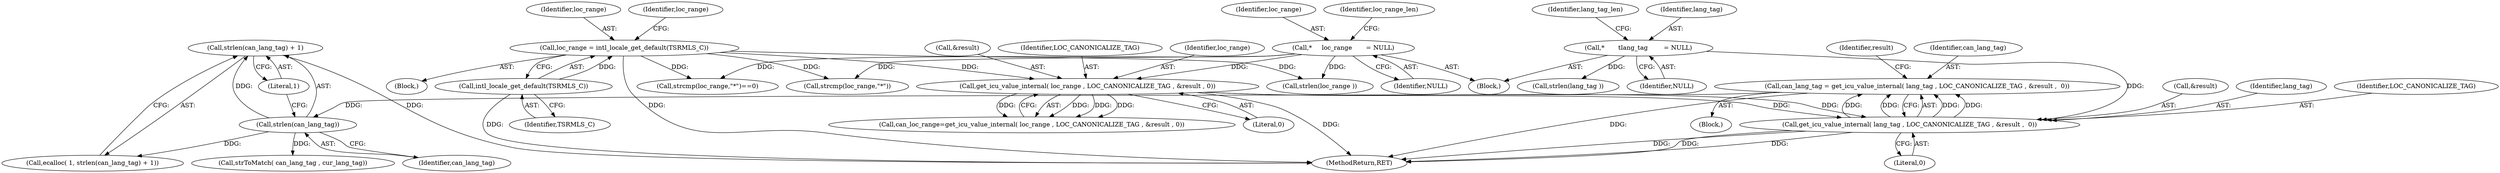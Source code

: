 digraph "0_php-src_97eff7eb57fc2320c267a949cffd622c38712484?w=1_10@API" {
"1000221" [label="(Call,strlen(can_lang_tag) + 1)"];
"1000222" [label="(Call,strlen(can_lang_tag))"];
"1000203" [label="(Call,can_lang_tag = get_icu_value_internal( lang_tag , LOC_CANONICALIZE_TAG , &result ,  0))"];
"1000205" [label="(Call,get_icu_value_internal( lang_tag , LOC_CANONICALIZE_TAG , &result ,  0))"];
"1000116" [label="(Call,*       \tlang_tag        = NULL)"];
"1000191" [label="(Call,get_icu_value_internal( loc_range , LOC_CANONICALIZE_TAG , &result , 0))"];
"1000124" [label="(Call,*     loc_range       = NULL)"];
"1000174" [label="(Call,loc_range = intl_locale_get_default(TSRMLS_C))"];
"1000176" [label="(Call,intl_locale_get_default(TSRMLS_C))"];
"1000221" [label="(Call,strlen(can_lang_tag) + 1)"];
"1000192" [label="(Identifier,loc_range)"];
"1000174" [label="(Call,loc_range = intl_locale_get_default(TSRMLS_C))"];
"1000227" [label="(Call,strToMatch( can_lang_tag , cur_lang_tag))"];
"1000431" [label="(MethodReturn,RET)"];
"1000194" [label="(Call,&result)"];
"1000126" [label="(Identifier,NULL)"];
"1000175" [label="(Identifier,loc_range)"];
"1000205" [label="(Call,get_icu_value_internal( lang_tag , LOC_CANONICALIZE_TAG , &result ,  0))"];
"1000193" [label="(Identifier,LOC_CANONICALIZE_TAG)"];
"1000364" [label="(Call,strlen(loc_range ))"];
"1000177" [label="(Identifier,TSRMLS_C)"];
"1000219" [label="(Call,ecalloc( 1, strlen(can_lang_tag) + 1))"];
"1000179" [label="(Call,strcmp(loc_range,\"*\")==0)"];
"1000118" [label="(Identifier,NULL)"];
"1000222" [label="(Call,strlen(can_lang_tag))"];
"1000181" [label="(Identifier,loc_range)"];
"1000188" [label="(Block,)"];
"1000191" [label="(Call,get_icu_value_internal( loc_range , LOC_CANONICALIZE_TAG , &result , 0))"];
"1000213" [label="(Identifier,result)"];
"1000208" [label="(Call,&result)"];
"1000223" [label="(Identifier,can_lang_tag)"];
"1000116" [label="(Call,*       \tlang_tag        = NULL)"];
"1000125" [label="(Identifier,loc_range)"];
"1000121" [label="(Identifier,lang_tag_len)"];
"1000189" [label="(Call,can_loc_range=get_icu_value_internal( loc_range , LOC_CANONICALIZE_TAG , &result , 0))"];
"1000206" [label="(Identifier,lang_tag)"];
"1000114" [label="(Block,)"];
"1000173" [label="(Block,)"];
"1000224" [label="(Literal,1)"];
"1000117" [label="(Identifier,lang_tag)"];
"1000176" [label="(Call,intl_locale_get_default(TSRMLS_C))"];
"1000343" [label="(Call,strlen(lang_tag ))"];
"1000129" [label="(Identifier,loc_range_len)"];
"1000180" [label="(Call,strcmp(loc_range,\"*\"))"];
"1000207" [label="(Identifier,LOC_CANONICALIZE_TAG)"];
"1000196" [label="(Literal,0)"];
"1000203" [label="(Call,can_lang_tag = get_icu_value_internal( lang_tag , LOC_CANONICALIZE_TAG , &result ,  0))"];
"1000204" [label="(Identifier,can_lang_tag)"];
"1000124" [label="(Call,*     loc_range       = NULL)"];
"1000210" [label="(Literal,0)"];
"1000221" -> "1000219"  [label="AST: "];
"1000221" -> "1000224"  [label="CFG: "];
"1000222" -> "1000221"  [label="AST: "];
"1000224" -> "1000221"  [label="AST: "];
"1000219" -> "1000221"  [label="CFG: "];
"1000221" -> "1000431"  [label="DDG: "];
"1000222" -> "1000221"  [label="DDG: "];
"1000222" -> "1000223"  [label="CFG: "];
"1000223" -> "1000222"  [label="AST: "];
"1000224" -> "1000222"  [label="CFG: "];
"1000222" -> "1000219"  [label="DDG: "];
"1000203" -> "1000222"  [label="DDG: "];
"1000222" -> "1000227"  [label="DDG: "];
"1000203" -> "1000188"  [label="AST: "];
"1000203" -> "1000205"  [label="CFG: "];
"1000204" -> "1000203"  [label="AST: "];
"1000205" -> "1000203"  [label="AST: "];
"1000213" -> "1000203"  [label="CFG: "];
"1000203" -> "1000431"  [label="DDG: "];
"1000205" -> "1000203"  [label="DDG: "];
"1000205" -> "1000203"  [label="DDG: "];
"1000205" -> "1000203"  [label="DDG: "];
"1000205" -> "1000203"  [label="DDG: "];
"1000205" -> "1000210"  [label="CFG: "];
"1000206" -> "1000205"  [label="AST: "];
"1000207" -> "1000205"  [label="AST: "];
"1000208" -> "1000205"  [label="AST: "];
"1000210" -> "1000205"  [label="AST: "];
"1000205" -> "1000431"  [label="DDG: "];
"1000205" -> "1000431"  [label="DDG: "];
"1000205" -> "1000431"  [label="DDG: "];
"1000116" -> "1000205"  [label="DDG: "];
"1000191" -> "1000205"  [label="DDG: "];
"1000191" -> "1000205"  [label="DDG: "];
"1000116" -> "1000114"  [label="AST: "];
"1000116" -> "1000118"  [label="CFG: "];
"1000117" -> "1000116"  [label="AST: "];
"1000118" -> "1000116"  [label="AST: "];
"1000121" -> "1000116"  [label="CFG: "];
"1000116" -> "1000343"  [label="DDG: "];
"1000191" -> "1000189"  [label="AST: "];
"1000191" -> "1000196"  [label="CFG: "];
"1000192" -> "1000191"  [label="AST: "];
"1000193" -> "1000191"  [label="AST: "];
"1000194" -> "1000191"  [label="AST: "];
"1000196" -> "1000191"  [label="AST: "];
"1000189" -> "1000191"  [label="CFG: "];
"1000191" -> "1000431"  [label="DDG: "];
"1000191" -> "1000189"  [label="DDG: "];
"1000191" -> "1000189"  [label="DDG: "];
"1000191" -> "1000189"  [label="DDG: "];
"1000191" -> "1000189"  [label="DDG: "];
"1000124" -> "1000191"  [label="DDG: "];
"1000174" -> "1000191"  [label="DDG: "];
"1000124" -> "1000114"  [label="AST: "];
"1000124" -> "1000126"  [label="CFG: "];
"1000125" -> "1000124"  [label="AST: "];
"1000126" -> "1000124"  [label="AST: "];
"1000129" -> "1000124"  [label="CFG: "];
"1000124" -> "1000179"  [label="DDG: "];
"1000124" -> "1000180"  [label="DDG: "];
"1000124" -> "1000364"  [label="DDG: "];
"1000174" -> "1000173"  [label="AST: "];
"1000174" -> "1000176"  [label="CFG: "];
"1000175" -> "1000174"  [label="AST: "];
"1000176" -> "1000174"  [label="AST: "];
"1000181" -> "1000174"  [label="CFG: "];
"1000174" -> "1000431"  [label="DDG: "];
"1000176" -> "1000174"  [label="DDG: "];
"1000174" -> "1000179"  [label="DDG: "];
"1000174" -> "1000180"  [label="DDG: "];
"1000174" -> "1000364"  [label="DDG: "];
"1000176" -> "1000177"  [label="CFG: "];
"1000177" -> "1000176"  [label="AST: "];
"1000176" -> "1000431"  [label="DDG: "];
}
